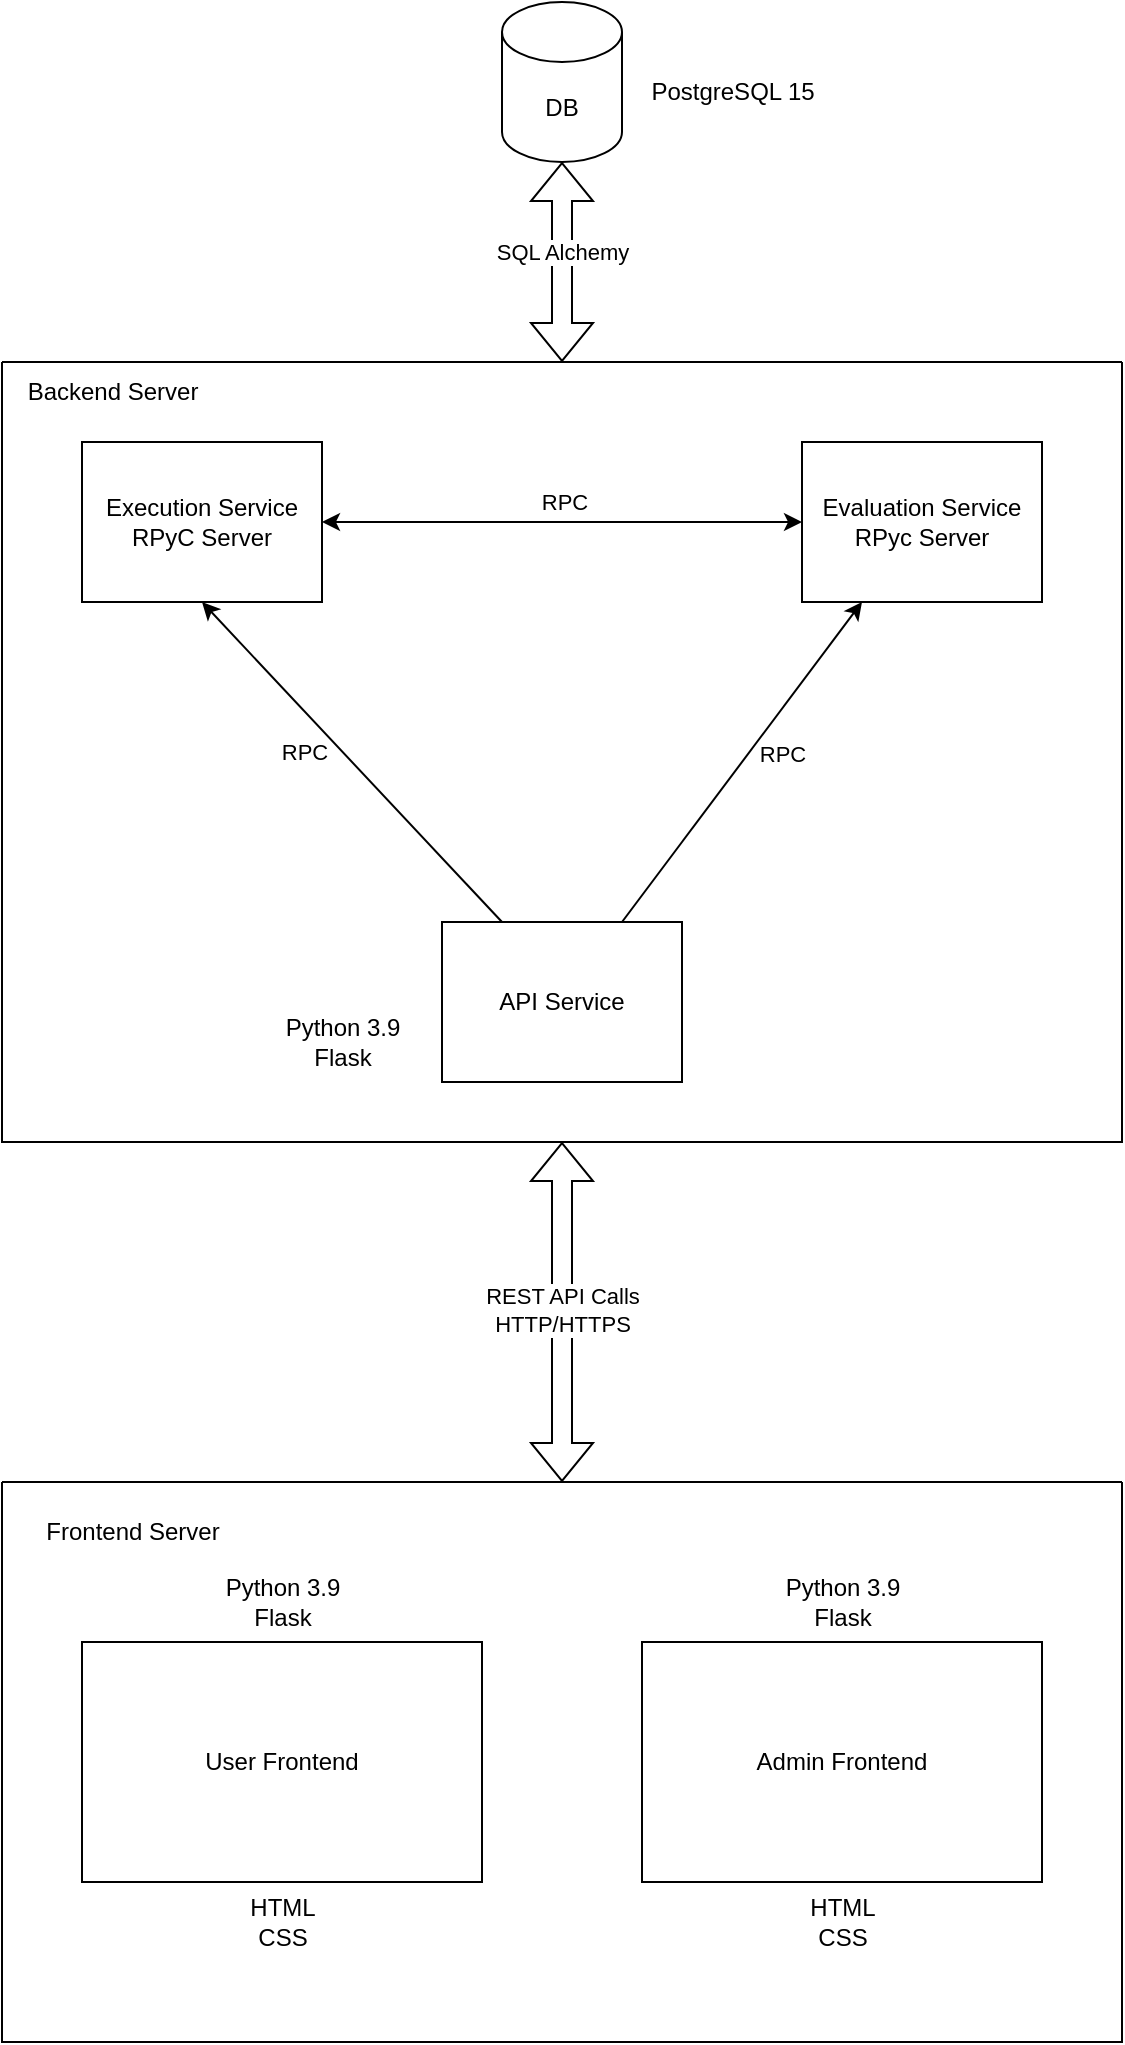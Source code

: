 <mxfile version="20.5.3" type="embed"><diagram name="Seite-1" id="uZCrA8D1OyV5XEQ8vXJu"><mxGraphModel dx="1083" dy="2028" grid="1" gridSize="10" guides="1" tooltips="1" connect="1" arrows="1" fold="1" page="1" pageScale="1" pageWidth="827" pageHeight="1169" math="0" shadow="0"><root><mxCell id="0"/><mxCell id="1" parent="0"/><mxCell id="KJVf8ySQo7RGiVAvwsRW-1" value="DB" style="shape=cylinder3;whiteSpace=wrap;html=1;boundedLbl=1;backgroundOutline=1;size=15;" parent="1" vertex="1"><mxGeometry x="330" y="-60" width="60" height="80" as="geometry"/></mxCell><mxCell id="KJVf8ySQo7RGiVAvwsRW-3" value="" style="swimlane;startSize=0;" parent="1" vertex="1"><mxGeometry x="80" y="120" width="560" height="390" as="geometry"/></mxCell><mxCell id="KJVf8ySQo7RGiVAvwsRW-10" value="API Service" style="rounded=0;whiteSpace=wrap;html=1;" parent="KJVf8ySQo7RGiVAvwsRW-3" vertex="1"><mxGeometry x="220" y="280" width="120" height="80" as="geometry"/></mxCell><mxCell id="KJVf8ySQo7RGiVAvwsRW-15" value="Python 3.9&lt;br&gt;Flask" style="text;html=1;align=center;verticalAlign=middle;resizable=0;points=[];autosize=1;strokeColor=none;fillColor=none;" parent="KJVf8ySQo7RGiVAvwsRW-3" vertex="1"><mxGeometry x="130" y="320" width="80" height="40" as="geometry"/></mxCell><mxCell id="6" style="edgeStyle=none;rounded=0;orthogonalLoop=1;jettySize=auto;html=1;entryX=0.75;entryY=0;entryDx=0;entryDy=0;startArrow=classic;startFill=1;endArrow=none;endFill=0;" parent="KJVf8ySQo7RGiVAvwsRW-3" source="KJVf8ySQo7RGiVAvwsRW-20" target="KJVf8ySQo7RGiVAvwsRW-10" edge="1"><mxGeometry relative="1" as="geometry"/></mxCell><mxCell id="7" value="RPC" style="edgeLabel;html=1;align=center;verticalAlign=middle;resizable=0;points=[];" parent="6" vertex="1" connectable="0"><mxGeometry x="-0.126" y="-1" relative="1" as="geometry"><mxPoint x="13" y="6" as="offset"/></mxGeometry></mxCell><mxCell id="KJVf8ySQo7RGiVAvwsRW-20" value="Evaluation Service&lt;br&gt;RPyc Server" style="rounded=0;whiteSpace=wrap;html=1;" parent="KJVf8ySQo7RGiVAvwsRW-3" vertex="1"><mxGeometry x="400" y="40" width="120" height="80" as="geometry"/></mxCell><mxCell id="KJVf8ySQo7RGiVAvwsRW-21" value="Execution Service&lt;br&gt;RPyC Server" style="rounded=0;whiteSpace=wrap;html=1;" parent="KJVf8ySQo7RGiVAvwsRW-3" vertex="1"><mxGeometry x="40" y="40" width="120" height="80" as="geometry"/></mxCell><mxCell id="KJVf8ySQo7RGiVAvwsRW-11" value="Backend Server" style="text;html=1;align=center;verticalAlign=middle;resizable=0;points=[];autosize=1;strokeColor=none;fillColor=none;" parent="KJVf8ySQo7RGiVAvwsRW-3" vertex="1"><mxGeometry width="110" height="30" as="geometry"/></mxCell><mxCell id="4" style="rounded=0;orthogonalLoop=1;jettySize=auto;html=1;entryX=0;entryY=0.5;entryDx=0;entryDy=0;exitX=1;exitY=0.5;exitDx=0;exitDy=0;startArrow=classic;startFill=1;" parent="KJVf8ySQo7RGiVAvwsRW-3" source="KJVf8ySQo7RGiVAvwsRW-21" target="KJVf8ySQo7RGiVAvwsRW-20" edge="1"><mxGeometry relative="1" as="geometry"><mxPoint x="260" y="290" as="sourcePoint"/><mxPoint x="110" y="130" as="targetPoint"/><Array as="points"><mxPoint x="280" y="80"/></Array></mxGeometry></mxCell><mxCell id="5" value="RPC" style="edgeLabel;html=1;align=center;verticalAlign=middle;resizable=0;points=[];" parent="4" vertex="1" connectable="0"><mxGeometry x="-0.197" y="2" relative="1" as="geometry"><mxPoint x="24" y="-8" as="offset"/></mxGeometry></mxCell><mxCell id="2" style="rounded=0;orthogonalLoop=1;jettySize=auto;html=1;entryX=0.5;entryY=1;entryDx=0;entryDy=0;exitX=0.25;exitY=0;exitDx=0;exitDy=0;" parent="KJVf8ySQo7RGiVAvwsRW-3" source="KJVf8ySQo7RGiVAvwsRW-10" target="KJVf8ySQo7RGiVAvwsRW-21" edge="1"><mxGeometry relative="1" as="geometry"/></mxCell><mxCell id="3" value="RPC" style="edgeLabel;html=1;align=center;verticalAlign=middle;resizable=0;points=[];" parent="2" vertex="1" connectable="0"><mxGeometry x="-0.197" y="2" relative="1" as="geometry"><mxPoint x="-38" y="-22" as="offset"/></mxGeometry></mxCell><mxCell id="KJVf8ySQo7RGiVAvwsRW-4" value="" style="swimlane;startSize=0;" parent="1" vertex="1"><mxGeometry x="80" y="680" width="560" height="280" as="geometry"/></mxCell><mxCell id="KJVf8ySQo7RGiVAvwsRW-5" value="User Frontend" style="rounded=0;whiteSpace=wrap;html=1;" parent="KJVf8ySQo7RGiVAvwsRW-4" vertex="1"><mxGeometry x="40" y="80" width="200" height="120" as="geometry"/></mxCell><mxCell id="KJVf8ySQo7RGiVAvwsRW-6" value="Admin Frontend" style="rounded=0;whiteSpace=wrap;html=1;" parent="KJVf8ySQo7RGiVAvwsRW-4" vertex="1"><mxGeometry x="320" y="80" width="200" height="120" as="geometry"/></mxCell><mxCell id="KJVf8ySQo7RGiVAvwsRW-7" value="Frontend Server" style="text;html=1;align=center;verticalAlign=middle;resizable=0;points=[];autosize=1;strokeColor=none;fillColor=none;" parent="KJVf8ySQo7RGiVAvwsRW-4" vertex="1"><mxGeometry x="10" y="10" width="110" height="30" as="geometry"/></mxCell><mxCell id="KJVf8ySQo7RGiVAvwsRW-16" value="Python 3.9&lt;br&gt;Flask" style="text;html=1;align=center;verticalAlign=middle;resizable=0;points=[];autosize=1;strokeColor=none;fillColor=none;" parent="KJVf8ySQo7RGiVAvwsRW-4" vertex="1"><mxGeometry x="100" y="40" width="80" height="40" as="geometry"/></mxCell><mxCell id="KJVf8ySQo7RGiVAvwsRW-17" value="Python 3.9&lt;br&gt;Flask" style="text;html=1;align=center;verticalAlign=middle;resizable=0;points=[];autosize=1;strokeColor=none;fillColor=none;" parent="KJVf8ySQo7RGiVAvwsRW-4" vertex="1"><mxGeometry x="380" y="40" width="80" height="40" as="geometry"/></mxCell><mxCell id="KJVf8ySQo7RGiVAvwsRW-18" value="HTML&lt;br&gt;CSS" style="text;html=1;align=center;verticalAlign=middle;resizable=0;points=[];autosize=1;strokeColor=none;fillColor=none;" parent="KJVf8ySQo7RGiVAvwsRW-4" vertex="1"><mxGeometry x="110" y="200" width="60" height="40" as="geometry"/></mxCell><mxCell id="KJVf8ySQo7RGiVAvwsRW-19" value="HTML&lt;br&gt;CSS" style="text;html=1;align=center;verticalAlign=middle;resizable=0;points=[];autosize=1;strokeColor=none;fillColor=none;" parent="KJVf8ySQo7RGiVAvwsRW-4" vertex="1"><mxGeometry x="390" y="200" width="60" height="40" as="geometry"/></mxCell><mxCell id="KJVf8ySQo7RGiVAvwsRW-8" value="" style="shape=flexArrow;endArrow=classic;startArrow=classic;html=1;rounded=0;entryX=0.5;entryY=1;entryDx=0;entryDy=0;" parent="1" source="KJVf8ySQo7RGiVAvwsRW-4" target="KJVf8ySQo7RGiVAvwsRW-3" edge="1"><mxGeometry width="100" height="100" relative="1" as="geometry"><mxPoint x="280" y="640" as="sourcePoint"/><mxPoint x="340" y="560" as="targetPoint"/></mxGeometry></mxCell><mxCell id="KJVf8ySQo7RGiVAvwsRW-9" value="REST API Calls&lt;br&gt;HTTP/HTTPS" style="edgeLabel;html=1;align=center;verticalAlign=middle;resizable=0;points=[];" parent="KJVf8ySQo7RGiVAvwsRW-8" vertex="1" connectable="0"><mxGeometry x="0.333" y="-5" relative="1" as="geometry"><mxPoint x="-5" y="27" as="offset"/></mxGeometry></mxCell><mxCell id="KJVf8ySQo7RGiVAvwsRW-12" value="" style="shape=flexArrow;endArrow=classic;startArrow=classic;html=1;rounded=0;entryX=0.5;entryY=1;entryDx=0;entryDy=0;entryPerimeter=0;" parent="1" source="KJVf8ySQo7RGiVAvwsRW-3" target="KJVf8ySQo7RGiVAvwsRW-1" edge="1"><mxGeometry width="100" height="100" relative="1" as="geometry"><mxPoint x="250" y="470" as="sourcePoint"/><mxPoint x="350" y="370" as="targetPoint"/></mxGeometry></mxCell><mxCell id="KJVf8ySQo7RGiVAvwsRW-13" value="SQL Alchemy" style="edgeLabel;html=1;align=center;verticalAlign=middle;resizable=0;points=[];" parent="KJVf8ySQo7RGiVAvwsRW-12" vertex="1" connectable="0"><mxGeometry x="-0.063" y="2" relative="1" as="geometry"><mxPoint x="2" y="-8" as="offset"/></mxGeometry></mxCell><mxCell id="KJVf8ySQo7RGiVAvwsRW-14" value="PostgreSQL 15" style="text;html=1;align=center;verticalAlign=middle;resizable=0;points=[];autosize=1;strokeColor=none;fillColor=none;" parent="1" vertex="1"><mxGeometry x="390" y="-30" width="110" height="30" as="geometry"/></mxCell></root></mxGraphModel></diagram></mxfile>